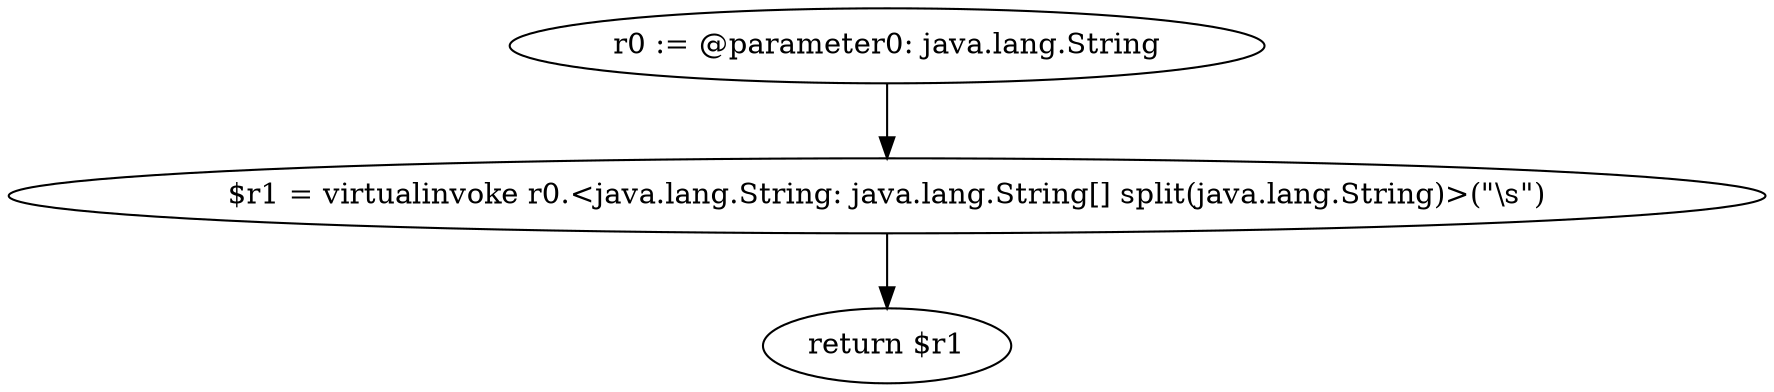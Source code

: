 digraph "unitGraph" {
    "r0 := @parameter0: java.lang.String"
    "$r1 = virtualinvoke r0.<java.lang.String: java.lang.String[] split(java.lang.String)>(\"\\s\")"
    "return $r1"
    "r0 := @parameter0: java.lang.String"->"$r1 = virtualinvoke r0.<java.lang.String: java.lang.String[] split(java.lang.String)>(\"\\s\")";
    "$r1 = virtualinvoke r0.<java.lang.String: java.lang.String[] split(java.lang.String)>(\"\\s\")"->"return $r1";
}
